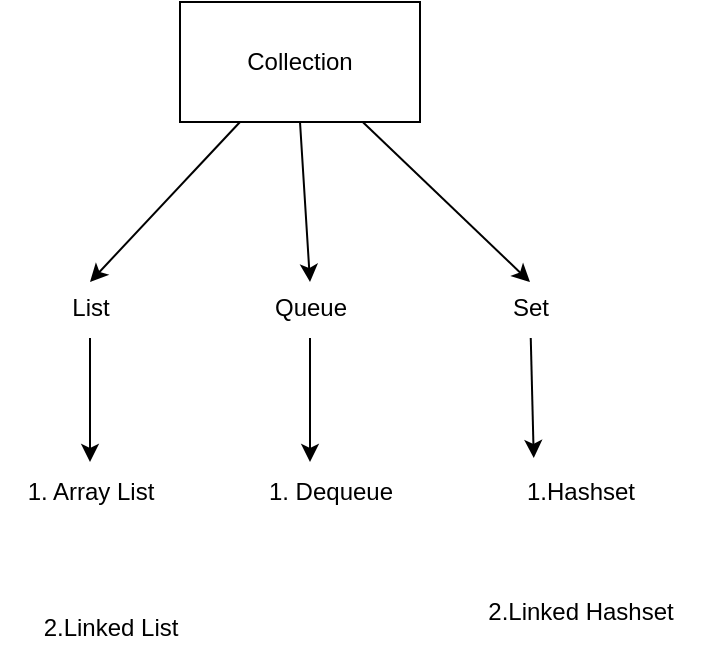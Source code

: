 <mxfile>
    <diagram id="5Ugg_L_wiHSNVU5CsHdb" name="Page-1">
        <mxGraphModel dx="1015" dy="561" grid="1" gridSize="10" guides="1" tooltips="1" connect="1" arrows="1" fold="1" page="1" pageScale="1" pageWidth="850" pageHeight="1100" math="0" shadow="0">
            <root>
                <mxCell id="0"/>
                <mxCell id="1" parent="0"/>
                <mxCell id="3" style="edgeStyle=none;html=1;" edge="1" parent="1" source="2">
                    <mxGeometry relative="1" as="geometry">
                        <mxPoint x="540" y="240" as="targetPoint"/>
                    </mxGeometry>
                </mxCell>
                <mxCell id="2" value="Collection" style="whiteSpace=wrap;html=1;" vertex="1" parent="1">
                    <mxGeometry x="365" y="100" width="120" height="60" as="geometry"/>
                </mxCell>
                <mxCell id="4" style="edgeStyle=none;html=1;exitX=0.5;exitY=1;exitDx=0;exitDy=0;" edge="1" parent="1" source="2">
                    <mxGeometry relative="1" as="geometry">
                        <mxPoint x="430" y="240" as="targetPoint"/>
                        <mxPoint x="470" y="170" as="sourcePoint"/>
                    </mxGeometry>
                </mxCell>
                <mxCell id="5" style="edgeStyle=none;html=1;exitX=0.25;exitY=1;exitDx=0;exitDy=0;" edge="1" parent="1" source="2">
                    <mxGeometry relative="1" as="geometry">
                        <mxPoint x="320" y="240" as="targetPoint"/>
                        <mxPoint x="415" y="170" as="sourcePoint"/>
                    </mxGeometry>
                </mxCell>
                <mxCell id="9" style="edgeStyle=none;html=1;" edge="1" parent="1" source="6">
                    <mxGeometry relative="1" as="geometry">
                        <mxPoint x="320" y="330" as="targetPoint"/>
                    </mxGeometry>
                </mxCell>
                <mxCell id="6" value="List" style="text;html=1;align=center;verticalAlign=middle;resizable=0;points=[];autosize=1;strokeColor=none;fillColor=none;" vertex="1" parent="1">
                    <mxGeometry x="300" y="238" width="40" height="30" as="geometry"/>
                </mxCell>
                <mxCell id="12" style="edgeStyle=none;html=1;" edge="1" parent="1" source="7">
                    <mxGeometry relative="1" as="geometry">
                        <mxPoint x="430" y="330" as="targetPoint"/>
                    </mxGeometry>
                </mxCell>
                <mxCell id="7" value="Queue" style="text;html=1;align=center;verticalAlign=middle;resizable=0;points=[];autosize=1;strokeColor=none;fillColor=none;" vertex="1" parent="1">
                    <mxGeometry x="400" y="238" width="60" height="30" as="geometry"/>
                </mxCell>
                <mxCell id="8" value="Set" style="text;html=1;align=center;verticalAlign=middle;resizable=0;points=[];autosize=1;strokeColor=none;fillColor=none;" vertex="1" parent="1">
                    <mxGeometry x="520" y="238" width="40" height="30" as="geometry"/>
                </mxCell>
                <mxCell id="10" value="1. Array List" style="text;html=1;align=center;verticalAlign=middle;resizable=0;points=[];autosize=1;strokeColor=none;fillColor=none;" vertex="1" parent="1">
                    <mxGeometry x="275" y="330" width="90" height="30" as="geometry"/>
                </mxCell>
                <mxCell id="11" value="2.Linked Hashset" style="text;html=1;align=center;verticalAlign=middle;resizable=0;points=[];autosize=1;strokeColor=none;fillColor=none;" vertex="1" parent="1">
                    <mxGeometry x="505" y="390" width="120" height="30" as="geometry"/>
                </mxCell>
                <mxCell id="13" value="1. Dequeue" style="text;html=1;align=center;verticalAlign=middle;resizable=0;points=[];autosize=1;strokeColor=none;fillColor=none;" vertex="1" parent="1">
                    <mxGeometry x="395" y="330" width="90" height="30" as="geometry"/>
                </mxCell>
                <mxCell id="14" value="1.Hashset" style="text;html=1;align=center;verticalAlign=middle;resizable=0;points=[];autosize=1;strokeColor=none;fillColor=none;" vertex="1" parent="1">
                    <mxGeometry x="525" y="330" width="80" height="30" as="geometry"/>
                </mxCell>
                <mxCell id="15" value="2.Linked List" style="text;html=1;align=center;verticalAlign=middle;resizable=0;points=[];autosize=1;strokeColor=none;fillColor=none;" vertex="1" parent="1">
                    <mxGeometry x="285" y="398" width="90" height="30" as="geometry"/>
                </mxCell>
                <mxCell id="16" style="edgeStyle=none;html=1;entryX=0.211;entryY=-0.067;entryDx=0;entryDy=0;entryPerimeter=0;" edge="1" parent="1" source="8" target="14">
                    <mxGeometry relative="1" as="geometry"/>
                </mxCell>
            </root>
        </mxGraphModel>
    </diagram>
</mxfile>